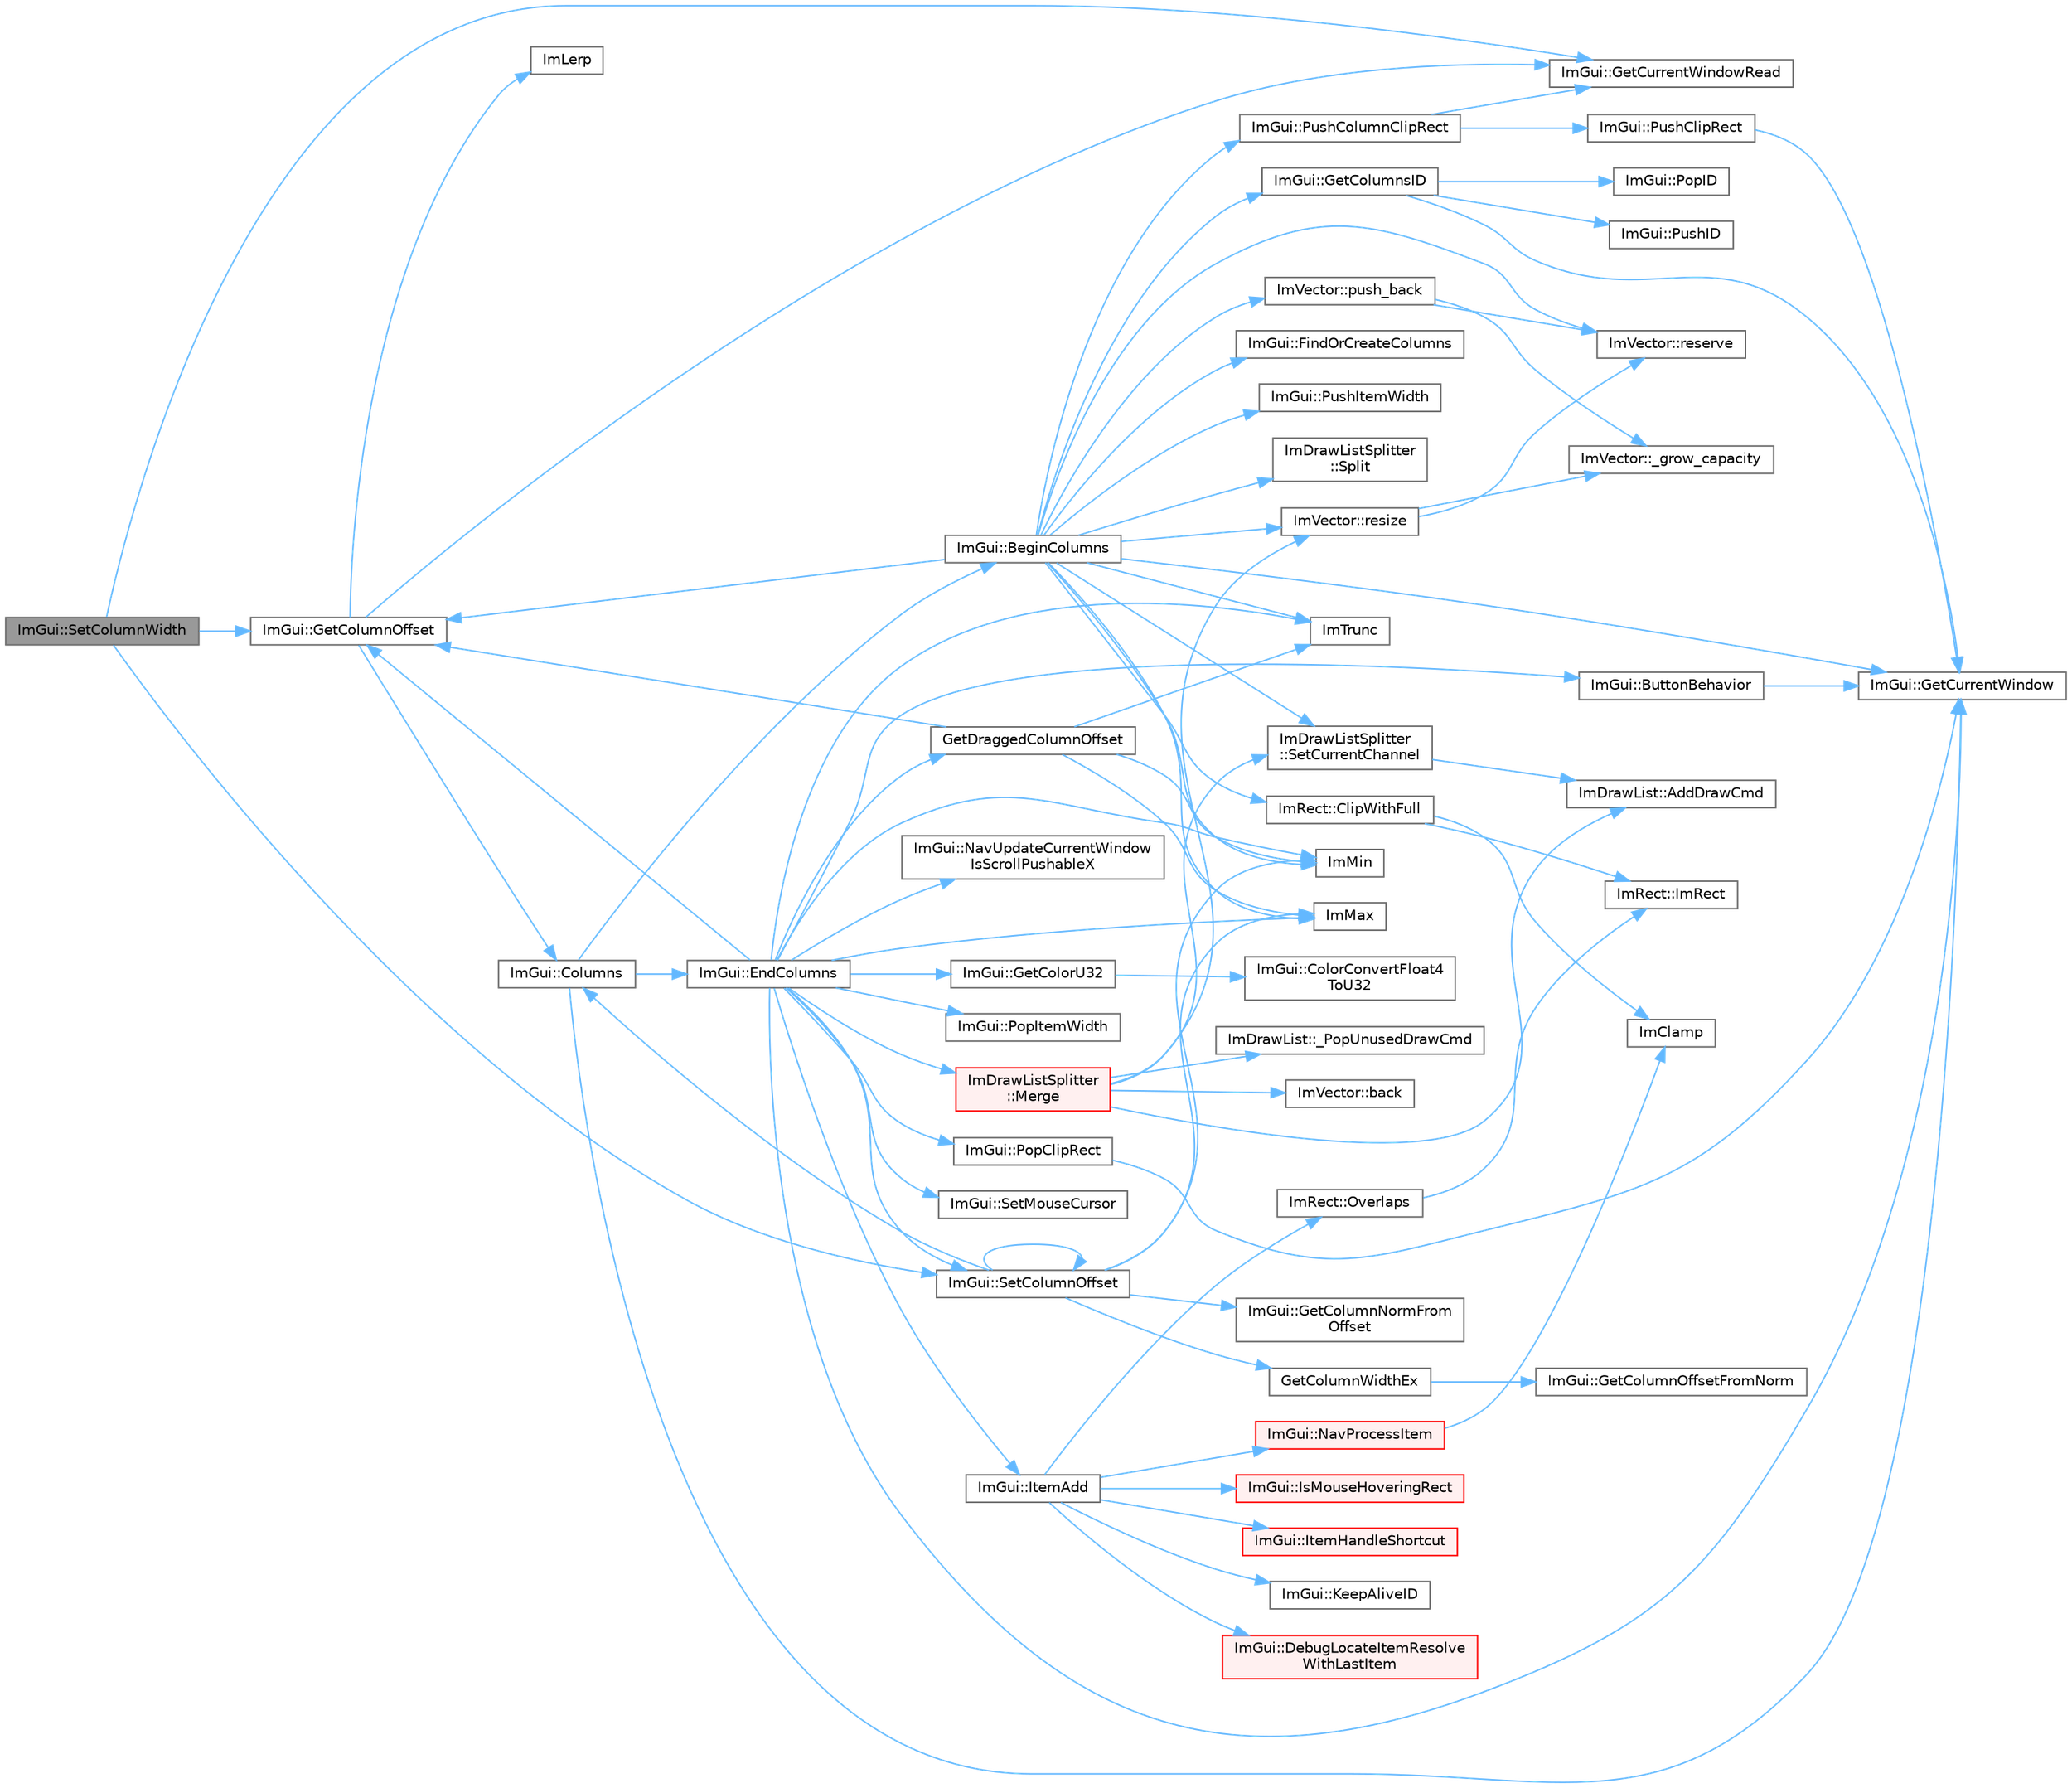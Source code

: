 digraph "ImGui::SetColumnWidth"
{
 // LATEX_PDF_SIZE
  bgcolor="transparent";
  edge [fontname=Helvetica,fontsize=10,labelfontname=Helvetica,labelfontsize=10];
  node [fontname=Helvetica,fontsize=10,shape=box,height=0.2,width=0.4];
  rankdir="LR";
  Node1 [id="Node000001",label="ImGui::SetColumnWidth",height=0.2,width=0.4,color="gray40", fillcolor="grey60", style="filled", fontcolor="black",tooltip=" "];
  Node1 -> Node2 [id="edge80_Node000001_Node000002",color="steelblue1",style="solid",tooltip=" "];
  Node2 [id="Node000002",label="ImGui::GetColumnOffset",height=0.2,width=0.4,color="grey40", fillcolor="white", style="filled",URL="$namespace_im_gui.html#a79c22e9c5c208b6c9534a273be71a9e6",tooltip=" "];
  Node2 -> Node3 [id="edge81_Node000002_Node000003",color="steelblue1",style="solid",tooltip=" "];
  Node3 [id="Node000003",label="ImGui::Columns",height=0.2,width=0.4,color="grey40", fillcolor="white", style="filled",URL="$namespace_im_gui.html#a901248754271ed70b4074ef193ad5899",tooltip=" "];
  Node3 -> Node4 [id="edge82_Node000003_Node000004",color="steelblue1",style="solid",tooltip=" "];
  Node4 [id="Node000004",label="ImGui::BeginColumns",height=0.2,width=0.4,color="grey40", fillcolor="white", style="filled",URL="$namespace_im_gui.html#a303fae66ef07f4f86ab242cf81021060",tooltip=" "];
  Node4 -> Node5 [id="edge83_Node000004_Node000005",color="steelblue1",style="solid",tooltip=" "];
  Node5 [id="Node000005",label="ImRect::ClipWithFull",height=0.2,width=0.4,color="grey40", fillcolor="white", style="filled",URL="$struct_im_rect.html#a32a5aaca4161b5ffa3f352d293a449ff",tooltip=" "];
  Node5 -> Node6 [id="edge84_Node000005_Node000006",color="steelblue1",style="solid",tooltip=" "];
  Node6 [id="Node000006",label="ImClamp",height=0.2,width=0.4,color="grey40", fillcolor="white", style="filled",URL="$imgui__internal_8h.html#a6e61ede308bfd68c7434e17905a29fc8",tooltip=" "];
  Node5 -> Node7 [id="edge85_Node000005_Node000007",color="steelblue1",style="solid",tooltip=" "];
  Node7 [id="Node000007",label="ImRect::ImRect",height=0.2,width=0.4,color="grey40", fillcolor="white", style="filled",URL="$struct_im_rect.html#a1e9548c8a334dfd32eaf4d399aa740e9",tooltip=" "];
  Node4 -> Node8 [id="edge86_Node000004_Node000008",color="steelblue1",style="solid",tooltip=" "];
  Node8 [id="Node000008",label="ImGui::FindOrCreateColumns",height=0.2,width=0.4,color="grey40", fillcolor="white", style="filled",URL="$namespace_im_gui.html#af04eb535c152ed14c87940b5d0661c7b",tooltip=" "];
  Node4 -> Node2 [id="edge87_Node000004_Node000002",color="steelblue1",style="solid",tooltip=" "];
  Node4 -> Node9 [id="edge88_Node000004_Node000009",color="steelblue1",style="solid",tooltip=" "];
  Node9 [id="Node000009",label="ImGui::GetColumnsID",height=0.2,width=0.4,color="grey40", fillcolor="white", style="filled",URL="$namespace_im_gui.html#a432f468da48b9aadd3c5928f1065939c",tooltip=" "];
  Node9 -> Node10 [id="edge89_Node000009_Node000010",color="steelblue1",style="solid",tooltip=" "];
  Node10 [id="Node000010",label="ImGui::GetCurrentWindow",height=0.2,width=0.4,color="grey40", fillcolor="white", style="filled",URL="$namespace_im_gui.html#ac452417b5004ca16a814a72cff153526",tooltip=" "];
  Node9 -> Node11 [id="edge90_Node000009_Node000011",color="steelblue1",style="solid",tooltip=" "];
  Node11 [id="Node000011",label="ImGui::PopID",height=0.2,width=0.4,color="grey40", fillcolor="white", style="filled",URL="$namespace_im_gui.html#aba0b2d8f890a5d435ae43d0c4a2d4dd1",tooltip=" "];
  Node9 -> Node12 [id="edge91_Node000009_Node000012",color="steelblue1",style="solid",tooltip=" "];
  Node12 [id="Node000012",label="ImGui::PushID",height=0.2,width=0.4,color="grey40", fillcolor="white", style="filled",URL="$namespace_im_gui.html#a27a8533605dc5b8cabf161bf7715bbde",tooltip=" "];
  Node4 -> Node10 [id="edge92_Node000004_Node000010",color="steelblue1",style="solid",tooltip=" "];
  Node4 -> Node13 [id="edge93_Node000004_Node000013",color="steelblue1",style="solid",tooltip=" "];
  Node13 [id="Node000013",label="ImMax",height=0.2,width=0.4,color="grey40", fillcolor="white", style="filled",URL="$imgui__internal_8h.html#a7667efd95147d0422f140917c71a9226",tooltip=" "];
  Node4 -> Node14 [id="edge94_Node000004_Node000014",color="steelblue1",style="solid",tooltip=" "];
  Node14 [id="Node000014",label="ImMin",height=0.2,width=0.4,color="grey40", fillcolor="white", style="filled",URL="$imgui__internal_8h.html#a7f9d7828066a9d61b5630adcdf4655d3",tooltip=" "];
  Node4 -> Node15 [id="edge95_Node000004_Node000015",color="steelblue1",style="solid",tooltip=" "];
  Node15 [id="Node000015",label="ImTrunc",height=0.2,width=0.4,color="grey40", fillcolor="white", style="filled",URL="$imgui__internal_8h.html#a34870cae27ccd450c17ec3d3910b2da4",tooltip=" "];
  Node4 -> Node16 [id="edge96_Node000004_Node000016",color="steelblue1",style="solid",tooltip=" "];
  Node16 [id="Node000016",label="ImVector::push_back",height=0.2,width=0.4,color="grey40", fillcolor="white", style="filled",URL="$struct_im_vector.html#aab5df48e0711a48bd12f3206e08c4108",tooltip=" "];
  Node16 -> Node17 [id="edge97_Node000016_Node000017",color="steelblue1",style="solid",tooltip=" "];
  Node17 [id="Node000017",label="ImVector::_grow_capacity",height=0.2,width=0.4,color="grey40", fillcolor="white", style="filled",URL="$struct_im_vector.html#a3a097635d464b1b70dc7d59996a88b28",tooltip=" "];
  Node16 -> Node18 [id="edge98_Node000016_Node000018",color="steelblue1",style="solid",tooltip=" "];
  Node18 [id="Node000018",label="ImVector::reserve",height=0.2,width=0.4,color="grey40", fillcolor="white", style="filled",URL="$struct_im_vector.html#a0f14f5736c3372157856eebb67123b75",tooltip=" "];
  Node4 -> Node19 [id="edge99_Node000004_Node000019",color="steelblue1",style="solid",tooltip=" "];
  Node19 [id="Node000019",label="ImGui::PushColumnClipRect",height=0.2,width=0.4,color="grey40", fillcolor="white", style="filled",URL="$namespace_im_gui.html#a54b5cf7f40d092e2959b1df2c8118181",tooltip=" "];
  Node19 -> Node20 [id="edge100_Node000019_Node000020",color="steelblue1",style="solid",tooltip=" "];
  Node20 [id="Node000020",label="ImGui::GetCurrentWindowRead",height=0.2,width=0.4,color="grey40", fillcolor="white", style="filled",URL="$namespace_im_gui.html#a055af7d6b7b4ae977a9c3c25a98e0d2f",tooltip=" "];
  Node19 -> Node21 [id="edge101_Node000019_Node000021",color="steelblue1",style="solid",tooltip=" "];
  Node21 [id="Node000021",label="ImGui::PushClipRect",height=0.2,width=0.4,color="grey40", fillcolor="white", style="filled",URL="$namespace_im_gui.html#a11c8bd8676e1281e15b24c9615b6904a",tooltip=" "];
  Node21 -> Node10 [id="edge102_Node000021_Node000010",color="steelblue1",style="solid",tooltip=" "];
  Node4 -> Node22 [id="edge103_Node000004_Node000022",color="steelblue1",style="solid",tooltip=" "];
  Node22 [id="Node000022",label="ImGui::PushItemWidth",height=0.2,width=0.4,color="grey40", fillcolor="white", style="filled",URL="$namespace_im_gui.html#a4ad13bf38f0521a339133248ef3e3036",tooltip=" "];
  Node4 -> Node18 [id="edge104_Node000004_Node000018",color="steelblue1",style="solid",tooltip=" "];
  Node4 -> Node23 [id="edge105_Node000004_Node000023",color="steelblue1",style="solid",tooltip=" "];
  Node23 [id="Node000023",label="ImVector::resize",height=0.2,width=0.4,color="grey40", fillcolor="white", style="filled",URL="$struct_im_vector.html#ac371dd62e56ae486b1a5038cf07eee56",tooltip=" "];
  Node23 -> Node17 [id="edge106_Node000023_Node000017",color="steelblue1",style="solid",tooltip=" "];
  Node23 -> Node18 [id="edge107_Node000023_Node000018",color="steelblue1",style="solid",tooltip=" "];
  Node4 -> Node24 [id="edge108_Node000004_Node000024",color="steelblue1",style="solid",tooltip=" "];
  Node24 [id="Node000024",label="ImDrawListSplitter\l::SetCurrentChannel",height=0.2,width=0.4,color="grey40", fillcolor="white", style="filled",URL="$struct_im_draw_list_splitter.html#ad3797b0755caa07f3d69a9e3566eb0e5",tooltip=" "];
  Node24 -> Node25 [id="edge109_Node000024_Node000025",color="steelblue1",style="solid",tooltip=" "];
  Node25 [id="Node000025",label="ImDrawList::AddDrawCmd",height=0.2,width=0.4,color="grey40", fillcolor="white", style="filled",URL="$struct_im_draw_list.html#a846714bb0321c6f1f908767abc8559e6",tooltip=" "];
  Node4 -> Node26 [id="edge110_Node000004_Node000026",color="steelblue1",style="solid",tooltip=" "];
  Node26 [id="Node000026",label="ImDrawListSplitter\l::Split",height=0.2,width=0.4,color="grey40", fillcolor="white", style="filled",URL="$struct_im_draw_list_splitter.html#aa491c5b1e10b2f5340e7db4949d31255",tooltip=" "];
  Node3 -> Node27 [id="edge111_Node000003_Node000027",color="steelblue1",style="solid",tooltip=" "];
  Node27 [id="Node000027",label="ImGui::EndColumns",height=0.2,width=0.4,color="grey40", fillcolor="white", style="filled",URL="$namespace_im_gui.html#af93bed3bce5475fe4d525d744f16aa20",tooltip=" "];
  Node27 -> Node28 [id="edge112_Node000027_Node000028",color="steelblue1",style="solid",tooltip=" "];
  Node28 [id="Node000028",label="ImGui::ButtonBehavior",height=0.2,width=0.4,color="grey40", fillcolor="white", style="filled",URL="$namespace_im_gui.html#a65a4f18b1bc8ce0f351687922089f374",tooltip=" "];
  Node28 -> Node10 [id="edge113_Node000028_Node000010",color="steelblue1",style="solid",tooltip=" "];
  Node27 -> Node29 [id="edge114_Node000027_Node000029",color="steelblue1",style="solid",tooltip=" "];
  Node29 [id="Node000029",label="ImGui::GetColorU32",height=0.2,width=0.4,color="grey40", fillcolor="white", style="filled",URL="$namespace_im_gui.html#a0de2d9bd347d9866511eb8d014e62556",tooltip=" "];
  Node29 -> Node30 [id="edge115_Node000029_Node000030",color="steelblue1",style="solid",tooltip=" "];
  Node30 [id="Node000030",label="ImGui::ColorConvertFloat4\lToU32",height=0.2,width=0.4,color="grey40", fillcolor="white", style="filled",URL="$namespace_im_gui.html#abe2691de0b1a71c774ab24cc91564a94",tooltip=" "];
  Node27 -> Node2 [id="edge116_Node000027_Node000002",color="steelblue1",style="solid",tooltip=" "];
  Node27 -> Node10 [id="edge117_Node000027_Node000010",color="steelblue1",style="solid",tooltip=" "];
  Node27 -> Node31 [id="edge118_Node000027_Node000031",color="steelblue1",style="solid",tooltip=" "];
  Node31 [id="Node000031",label="GetDraggedColumnOffset",height=0.2,width=0.4,color="grey40", fillcolor="white", style="filled",URL="$imgui__tables_8cpp.html#aa235e9c607930ebb1304d6df978d5fe8",tooltip=" "];
  Node31 -> Node2 [id="edge119_Node000031_Node000002",color="steelblue1",style="solid",tooltip=" "];
  Node31 -> Node13 [id="edge120_Node000031_Node000013",color="steelblue1",style="solid",tooltip=" "];
  Node31 -> Node14 [id="edge121_Node000031_Node000014",color="steelblue1",style="solid",tooltip=" "];
  Node31 -> Node15 [id="edge122_Node000031_Node000015",color="steelblue1",style="solid",tooltip=" "];
  Node27 -> Node13 [id="edge123_Node000027_Node000013",color="steelblue1",style="solid",tooltip=" "];
  Node27 -> Node14 [id="edge124_Node000027_Node000014",color="steelblue1",style="solid",tooltip=" "];
  Node27 -> Node15 [id="edge125_Node000027_Node000015",color="steelblue1",style="solid",tooltip=" "];
  Node27 -> Node32 [id="edge126_Node000027_Node000032",color="steelblue1",style="solid",tooltip=" "];
  Node32 [id="Node000032",label="ImGui::ItemAdd",height=0.2,width=0.4,color="grey40", fillcolor="white", style="filled",URL="$namespace_im_gui.html#a0c2ccafc8d403c02a6590ac21157b9ac",tooltip=" "];
  Node32 -> Node33 [id="edge127_Node000032_Node000033",color="steelblue1",style="solid",tooltip=" "];
  Node33 [id="Node000033",label="ImGui::DebugLocateItemResolve\lWithLastItem",height=0.2,width=0.4,color="red", fillcolor="#FFF0F0", style="filled",URL="$namespace_im_gui.html#ae8ab0d7dfc90af8e82db3ed9e7829219",tooltip=" "];
  Node32 -> Node54 [id="edge128_Node000032_Node000054",color="steelblue1",style="solid",tooltip=" "];
  Node54 [id="Node000054",label="ImGui::IsMouseHoveringRect",height=0.2,width=0.4,color="red", fillcolor="#FFF0F0", style="filled",URL="$namespace_im_gui.html#ae0b8ea0e06c457316d6aed6c5b2a1c25",tooltip=" "];
  Node32 -> Node57 [id="edge129_Node000032_Node000057",color="steelblue1",style="solid",tooltip=" "];
  Node57 [id="Node000057",label="ImGui::ItemHandleShortcut",height=0.2,width=0.4,color="red", fillcolor="#FFF0F0", style="filled",URL="$namespace_im_gui.html#a338deb537666a886cf3ece08c07e9fa9",tooltip=" "];
  Node32 -> Node60 [id="edge130_Node000032_Node000060",color="steelblue1",style="solid",tooltip=" "];
  Node60 [id="Node000060",label="ImGui::KeepAliveID",height=0.2,width=0.4,color="grey40", fillcolor="white", style="filled",URL="$namespace_im_gui.html#a85a245c78a9f7c351636bdad6e60c488",tooltip=" "];
  Node32 -> Node61 [id="edge131_Node000032_Node000061",color="steelblue1",style="solid",tooltip=" "];
  Node61 [id="Node000061",label="ImGui::NavProcessItem",height=0.2,width=0.4,color="red", fillcolor="#FFF0F0", style="filled",URL="$namespace_im_gui.html#aa217c2f0448788f3c064bf828a8f9d8f",tooltip=" "];
  Node61 -> Node6 [id="edge132_Node000061_Node000006",color="steelblue1",style="solid",tooltip=" "];
  Node32 -> Node90 [id="edge133_Node000032_Node000090",color="steelblue1",style="solid",tooltip=" "];
  Node90 [id="Node000090",label="ImRect::Overlaps",height=0.2,width=0.4,color="grey40", fillcolor="white", style="filled",URL="$struct_im_rect.html#a0af3bade3781e5e7c6afdf71ccfb0d43",tooltip=" "];
  Node90 -> Node7 [id="edge134_Node000090_Node000007",color="steelblue1",style="solid",tooltip=" "];
  Node27 -> Node91 [id="edge135_Node000027_Node000091",color="steelblue1",style="solid",tooltip=" "];
  Node91 [id="Node000091",label="ImDrawListSplitter\l::Merge",height=0.2,width=0.4,color="red", fillcolor="#FFF0F0", style="filled",URL="$struct_im_draw_list_splitter.html#af3fc4bad2abca9e481d476d1877ba5be",tooltip=" "];
  Node91 -> Node92 [id="edge136_Node000091_Node000092",color="steelblue1",style="solid",tooltip=" "];
  Node92 [id="Node000092",label="ImDrawList::_PopUnusedDrawCmd",height=0.2,width=0.4,color="grey40", fillcolor="white", style="filled",URL="$struct_im_draw_list.html#a2cb0295fcd3062bfedbebbad55865455",tooltip=" "];
  Node91 -> Node25 [id="edge137_Node000091_Node000025",color="steelblue1",style="solid",tooltip=" "];
  Node91 -> Node93 [id="edge138_Node000091_Node000093",color="steelblue1",style="solid",tooltip=" "];
  Node93 [id="Node000093",label="ImVector::back",height=0.2,width=0.4,color="grey40", fillcolor="white", style="filled",URL="$struct_im_vector.html#a2d80e87e81b1b01143c8d8be93e6fde1",tooltip=" "];
  Node91 -> Node23 [id="edge139_Node000091_Node000023",color="steelblue1",style="solid",tooltip=" "];
  Node91 -> Node24 [id="edge140_Node000091_Node000024",color="steelblue1",style="solid",tooltip=" "];
  Node27 -> Node96 [id="edge141_Node000027_Node000096",color="steelblue1",style="solid",tooltip=" "];
  Node96 [id="Node000096",label="ImGui::NavUpdateCurrentWindow\lIsScrollPushableX",height=0.2,width=0.4,color="grey40", fillcolor="white", style="filled",URL="$namespace_im_gui.html#a5c0c081852a520c006a0b084d0e8b0cb",tooltip=" "];
  Node27 -> Node97 [id="edge142_Node000027_Node000097",color="steelblue1",style="solid",tooltip=" "];
  Node97 [id="Node000097",label="ImGui::PopClipRect",height=0.2,width=0.4,color="grey40", fillcolor="white", style="filled",URL="$namespace_im_gui.html#aef1c8a6e5a3c70cb10d03d2a2a66dfd8",tooltip=" "];
  Node97 -> Node10 [id="edge143_Node000097_Node000010",color="steelblue1",style="solid",tooltip=" "];
  Node27 -> Node98 [id="edge144_Node000027_Node000098",color="steelblue1",style="solid",tooltip=" "];
  Node98 [id="Node000098",label="ImGui::PopItemWidth",height=0.2,width=0.4,color="grey40", fillcolor="white", style="filled",URL="$namespace_im_gui.html#ad29a3fc0cb5dfc7f9fc7224512ce90bf",tooltip=" "];
  Node27 -> Node99 [id="edge145_Node000027_Node000099",color="steelblue1",style="solid",tooltip=" "];
  Node99 [id="Node000099",label="ImGui::SetColumnOffset",height=0.2,width=0.4,color="grey40", fillcolor="white", style="filled",URL="$namespace_im_gui.html#a8cc207211d6cf3f77b505e24aed4ebcc",tooltip=" "];
  Node99 -> Node3 [id="edge146_Node000099_Node000003",color="steelblue1",style="solid",tooltip=" "];
  Node99 -> Node100 [id="edge147_Node000099_Node000100",color="steelblue1",style="solid",tooltip=" "];
  Node100 [id="Node000100",label="ImGui::GetColumnNormFrom\lOffset",height=0.2,width=0.4,color="grey40", fillcolor="white", style="filled",URL="$namespace_im_gui.html#ad43f0dd1dbdbb9df814e4b42afe747d0",tooltip=" "];
  Node99 -> Node101 [id="edge148_Node000099_Node000101",color="steelblue1",style="solid",tooltip=" "];
  Node101 [id="Node000101",label="GetColumnWidthEx",height=0.2,width=0.4,color="grey40", fillcolor="white", style="filled",URL="$imgui__tables_8cpp.html#aabc7ace6eaff201b41715fac3c12b154",tooltip=" "];
  Node101 -> Node102 [id="edge149_Node000101_Node000102",color="steelblue1",style="solid",tooltip=" "];
  Node102 [id="Node000102",label="ImGui::GetColumnOffsetFromNorm",height=0.2,width=0.4,color="grey40", fillcolor="white", style="filled",URL="$namespace_im_gui.html#a81693b00fc61ae1f7791e5e84108de54",tooltip=" "];
  Node99 -> Node13 [id="edge150_Node000099_Node000013",color="steelblue1",style="solid",tooltip=" "];
  Node99 -> Node14 [id="edge151_Node000099_Node000014",color="steelblue1",style="solid",tooltip=" "];
  Node99 -> Node99 [id="edge152_Node000099_Node000099",color="steelblue1",style="solid",tooltip=" "];
  Node27 -> Node103 [id="edge153_Node000027_Node000103",color="steelblue1",style="solid",tooltip=" "];
  Node103 [id="Node000103",label="ImGui::SetMouseCursor",height=0.2,width=0.4,color="grey40", fillcolor="white", style="filled",URL="$namespace_im_gui.html#aca3237fd4efa0af7fc6b4eff6494dfce",tooltip=" "];
  Node3 -> Node10 [id="edge154_Node000003_Node000010",color="steelblue1",style="solid",tooltip=" "];
  Node2 -> Node20 [id="edge155_Node000002_Node000020",color="steelblue1",style="solid",tooltip=" "];
  Node2 -> Node83 [id="edge156_Node000002_Node000083",color="steelblue1",style="solid",tooltip=" "];
  Node83 [id="Node000083",label="ImLerp",height=0.2,width=0.4,color="grey40", fillcolor="white", style="filled",URL="$imgui__internal_8h.html#a1d7813429922346e44eebd82d13f777c",tooltip=" "];
  Node1 -> Node20 [id="edge157_Node000001_Node000020",color="steelblue1",style="solid",tooltip=" "];
  Node1 -> Node99 [id="edge158_Node000001_Node000099",color="steelblue1",style="solid",tooltip=" "];
}
